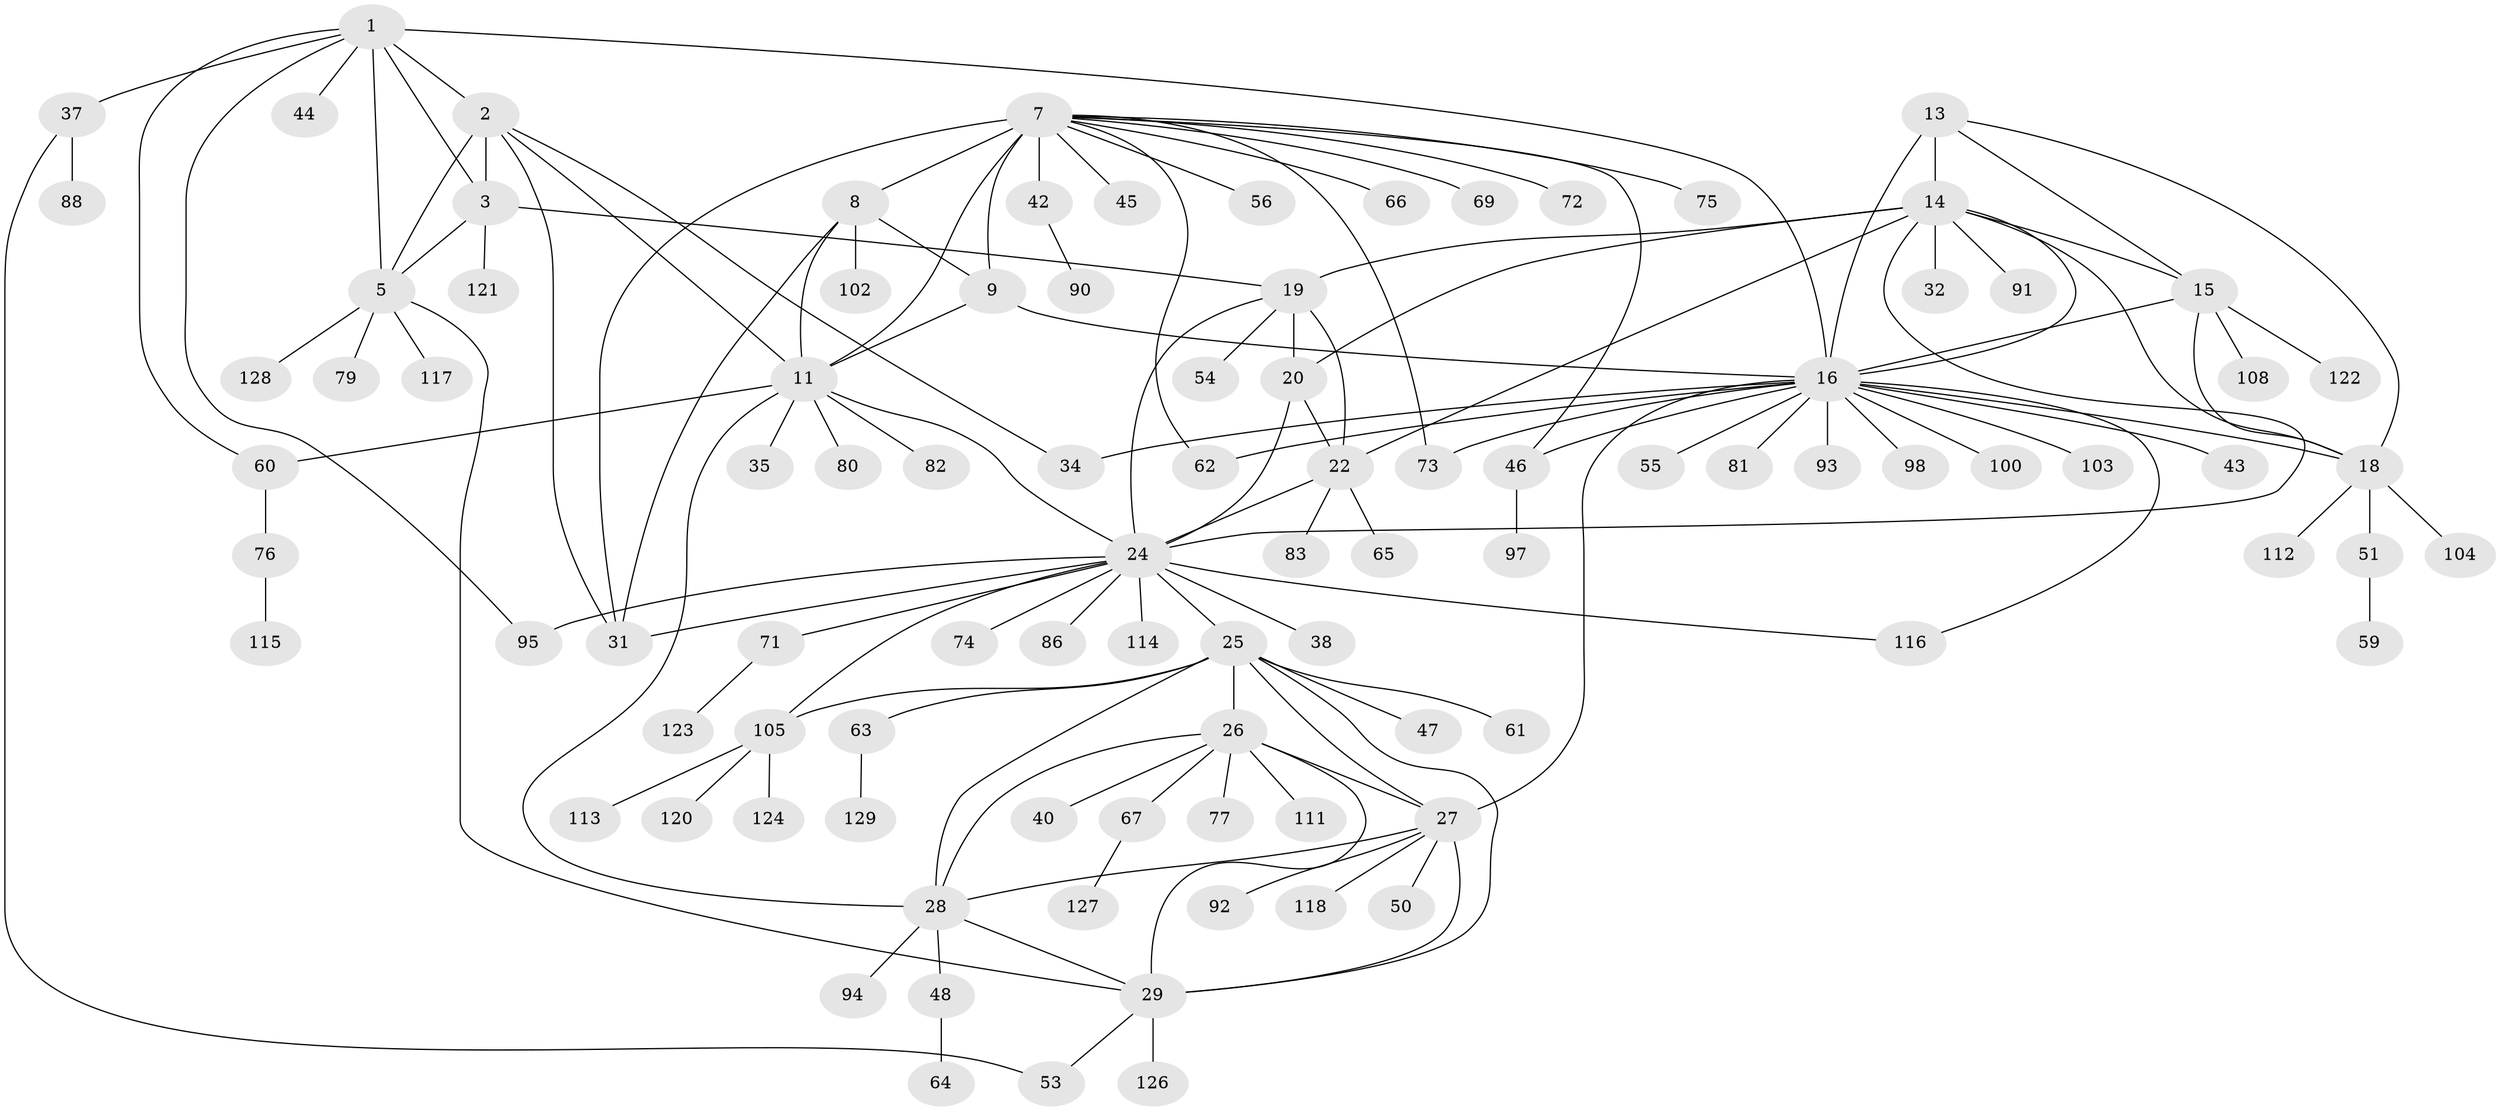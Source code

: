 // original degree distribution, {8: 0.046511627906976744, 9: 0.046511627906976744, 7: 0.05426356589147287, 6: 0.03875968992248062, 14: 0.007751937984496124, 13: 0.007751937984496124, 12: 0.007751937984496124, 5: 0.007751937984496124, 17: 0.007751937984496124, 10: 0.015503875968992248, 3: 0.05426356589147287, 2: 0.13953488372093023, 1: 0.5658914728682171}
// Generated by graph-tools (version 1.1) at 2025/11/02/27/25 16:11:35]
// undirected, 97 vertices, 138 edges
graph export_dot {
graph [start="1"]
  node [color=gray90,style=filled];
  1 [super="+4"];
  2 [super="+52"];
  3 [super="+41"];
  5 [super="+6"];
  7 [super="+10"];
  8 [super="+36"];
  9 [super="+107"];
  11 [super="+12"];
  13 [super="+84"];
  14 [super="+21"];
  15 [super="+39"];
  16 [super="+17"];
  18 [super="+106"];
  19 [super="+23"];
  20 [super="+119"];
  22 [super="+57"];
  24 [super="+99"];
  25 [super="+30"];
  26 [super="+101"];
  27 [super="+68"];
  28 [super="+125"];
  29 [super="+70"];
  31 [super="+33"];
  32 [super="+96"];
  34;
  35;
  37 [super="+49"];
  38;
  40;
  42 [super="+85"];
  43;
  44;
  45;
  46;
  47;
  48;
  50;
  51 [super="+58"];
  53;
  54;
  55;
  56;
  59 [super="+89"];
  60;
  61;
  62;
  63;
  64;
  65;
  66;
  67;
  69 [super="+109"];
  71 [super="+78"];
  72;
  73;
  74;
  75;
  76;
  77;
  79;
  80 [super="+87"];
  81;
  82;
  83;
  86;
  88;
  90;
  91;
  92;
  93;
  94;
  95;
  97;
  98;
  100;
  102;
  103;
  104;
  105 [super="+110"];
  108;
  111;
  112;
  113;
  114;
  115;
  116;
  117;
  118;
  120;
  121;
  122;
  123;
  124;
  126;
  127;
  128;
  129;
  1 -- 2 [weight=2];
  1 -- 3 [weight=2];
  1 -- 5 [weight=4];
  1 -- 37;
  1 -- 60;
  1 -- 44;
  1 -- 95;
  1 -- 16;
  2 -- 3;
  2 -- 5 [weight=2];
  2 -- 11;
  2 -- 34;
  2 -- 31;
  3 -- 5 [weight=2];
  3 -- 121;
  3 -- 19;
  5 -- 79;
  5 -- 117;
  5 -- 128;
  5 -- 29;
  7 -- 8 [weight=2];
  7 -- 9 [weight=2];
  7 -- 11 [weight=4];
  7 -- 46;
  7 -- 62;
  7 -- 66;
  7 -- 69;
  7 -- 72;
  7 -- 73;
  7 -- 42;
  7 -- 75;
  7 -- 45;
  7 -- 56;
  7 -- 31;
  8 -- 9;
  8 -- 11 [weight=2];
  8 -- 102;
  8 -- 31;
  9 -- 11 [weight=2];
  9 -- 16;
  11 -- 24;
  11 -- 28;
  11 -- 60;
  11 -- 80;
  11 -- 82;
  11 -- 35;
  13 -- 14;
  13 -- 15;
  13 -- 16 [weight=2];
  13 -- 18;
  14 -- 15;
  14 -- 16 [weight=2];
  14 -- 18;
  14 -- 91;
  14 -- 32;
  14 -- 19 [weight=2];
  14 -- 20;
  14 -- 22;
  14 -- 24;
  15 -- 16 [weight=2];
  15 -- 18;
  15 -- 108;
  15 -- 122;
  16 -- 18 [weight=2];
  16 -- 43;
  16 -- 46;
  16 -- 55;
  16 -- 62;
  16 -- 98;
  16 -- 100;
  16 -- 116;
  16 -- 34;
  16 -- 103;
  16 -- 73;
  16 -- 81;
  16 -- 27;
  16 -- 93;
  18 -- 51;
  18 -- 104;
  18 -- 112;
  19 -- 20 [weight=2];
  19 -- 22 [weight=2];
  19 -- 24 [weight=2];
  19 -- 54;
  20 -- 22;
  20 -- 24;
  22 -- 24;
  22 -- 65;
  22 -- 83;
  24 -- 31;
  24 -- 38;
  24 -- 71;
  24 -- 74;
  24 -- 86;
  24 -- 95;
  24 -- 105;
  24 -- 114;
  24 -- 116;
  24 -- 25;
  25 -- 26 [weight=2];
  25 -- 27 [weight=2];
  25 -- 28 [weight=2];
  25 -- 29 [weight=2];
  25 -- 47;
  25 -- 61;
  25 -- 63;
  25 -- 105;
  26 -- 27;
  26 -- 28;
  26 -- 29;
  26 -- 40;
  26 -- 67;
  26 -- 77;
  26 -- 111;
  27 -- 28;
  27 -- 29;
  27 -- 50;
  27 -- 92;
  27 -- 118;
  28 -- 29;
  28 -- 48;
  28 -- 94;
  29 -- 53;
  29 -- 126;
  37 -- 88;
  37 -- 53;
  42 -- 90;
  46 -- 97;
  48 -- 64;
  51 -- 59;
  60 -- 76;
  63 -- 129;
  67 -- 127;
  71 -- 123;
  76 -- 115;
  105 -- 113;
  105 -- 120;
  105 -- 124;
}
